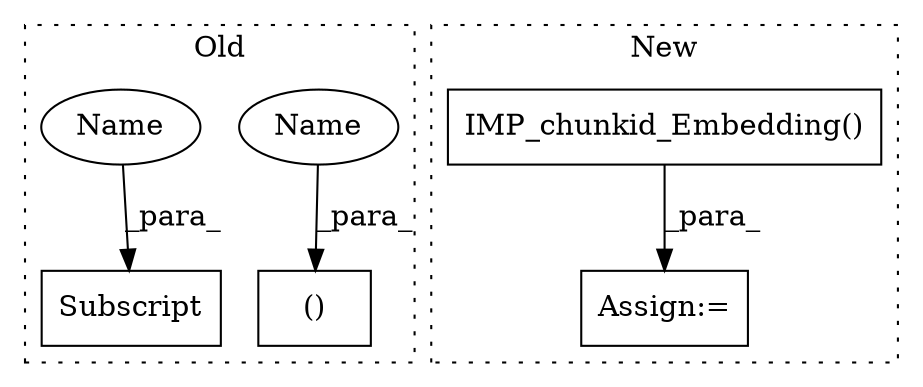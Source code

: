 digraph G {
subgraph cluster0 {
1 [label="Subscript" a="63" s="4297,0" l="35,0" shape="box"];
4 [label="()" a="54" s="4229" l="17" shape="box"];
5 [label="Name" a="87" s="4221" l="8" shape="ellipse"];
6 [label="Name" a="87" s="4323" l="8" shape="ellipse"];
label = "Old";
style="dotted";
}
subgraph cluster1 {
2 [label="IMP_chunkid_Embedding()" a="75" s="5741,5771" l="27,1" shape="box"];
3 [label="Assign:=" a="68" s="5856" l="3" shape="box"];
label = "New";
style="dotted";
}
2 -> 3 [label="_para_"];
5 -> 4 [label="_para_"];
6 -> 1 [label="_para_"];
}